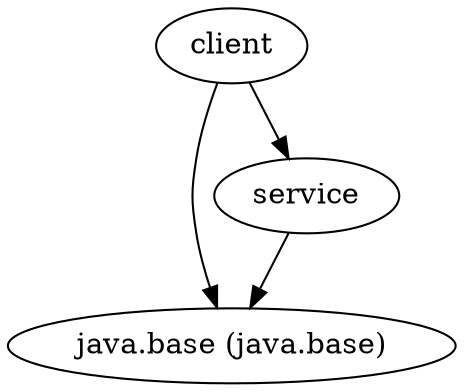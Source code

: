 digraph "summary" {
  "client"                                           -> "java.base (java.base)";
  "client"                                           -> "service";
  "service"                                          -> "java.base (java.base)";
}
